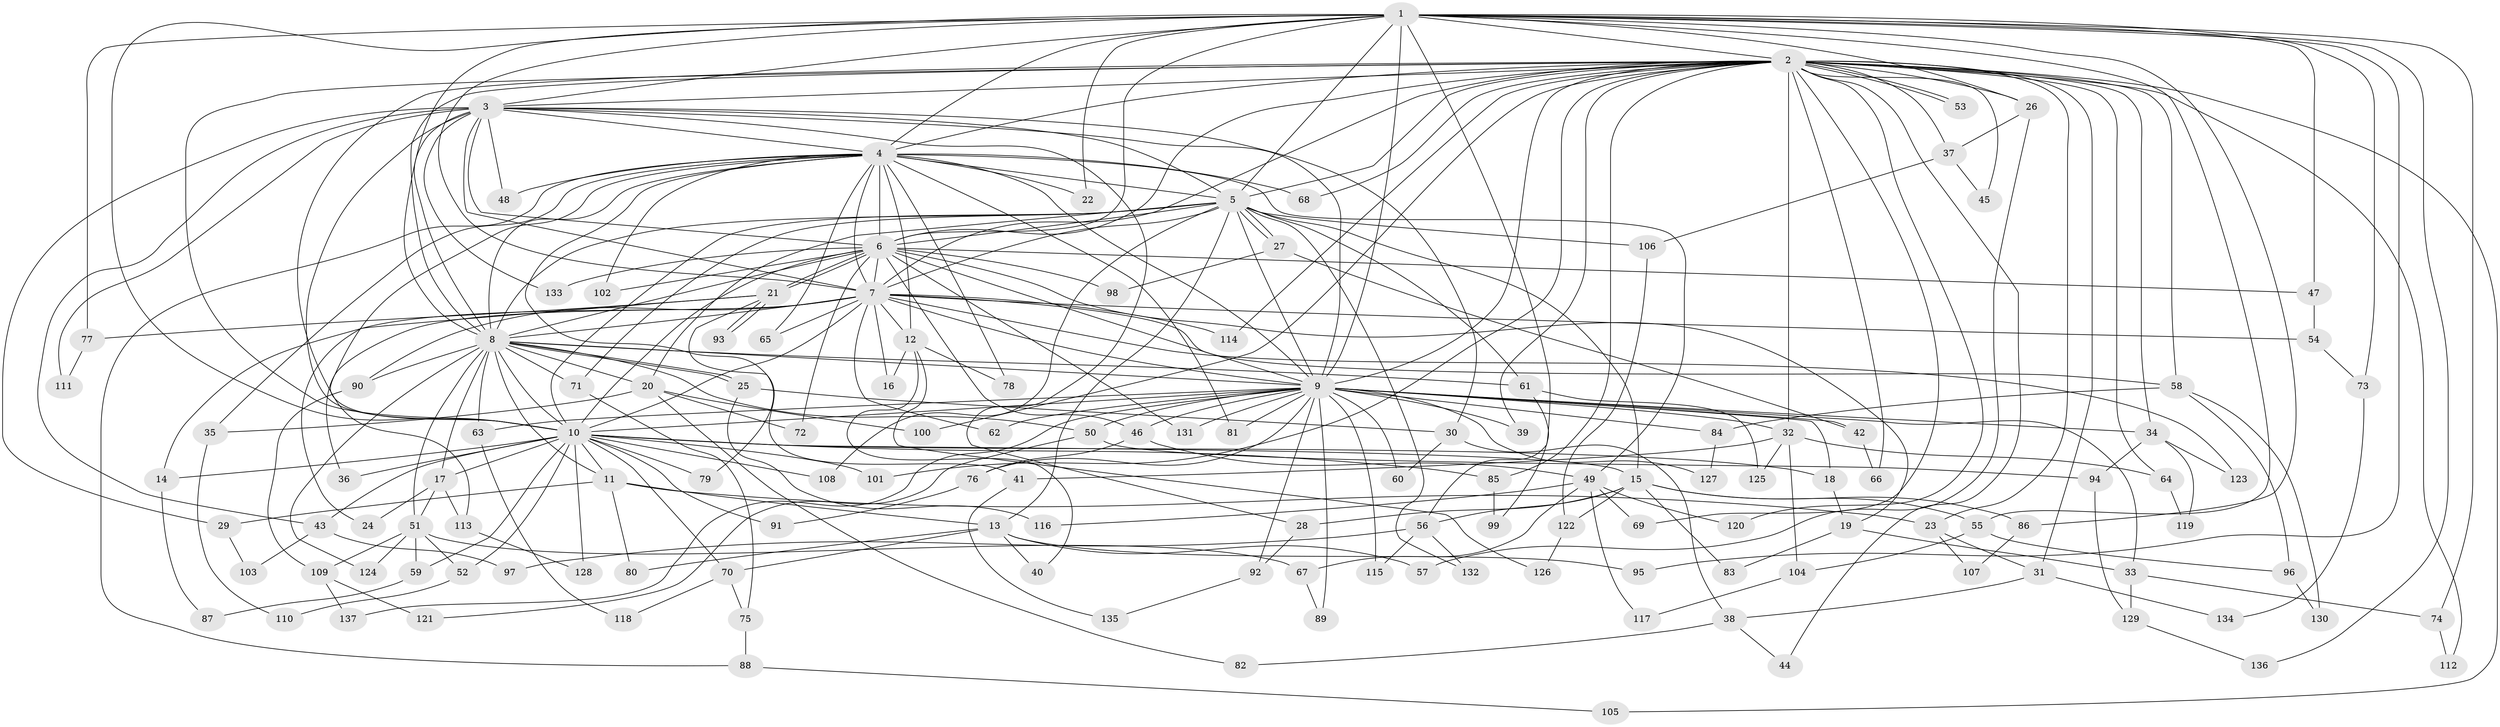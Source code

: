 // Generated by graph-tools (version 1.1) at 2025/44/03/09/25 04:44:43]
// undirected, 137 vertices, 299 edges
graph export_dot {
graph [start="1"]
  node [color=gray90,style=filled];
  1;
  2;
  3;
  4;
  5;
  6;
  7;
  8;
  9;
  10;
  11;
  12;
  13;
  14;
  15;
  16;
  17;
  18;
  19;
  20;
  21;
  22;
  23;
  24;
  25;
  26;
  27;
  28;
  29;
  30;
  31;
  32;
  33;
  34;
  35;
  36;
  37;
  38;
  39;
  40;
  41;
  42;
  43;
  44;
  45;
  46;
  47;
  48;
  49;
  50;
  51;
  52;
  53;
  54;
  55;
  56;
  57;
  58;
  59;
  60;
  61;
  62;
  63;
  64;
  65;
  66;
  67;
  68;
  69;
  70;
  71;
  72;
  73;
  74;
  75;
  76;
  77;
  78;
  79;
  80;
  81;
  82;
  83;
  84;
  85;
  86;
  87;
  88;
  89;
  90;
  91;
  92;
  93;
  94;
  95;
  96;
  97;
  98;
  99;
  100;
  101;
  102;
  103;
  104;
  105;
  106;
  107;
  108;
  109;
  110;
  111;
  112;
  113;
  114;
  115;
  116;
  117;
  118;
  119;
  120;
  121;
  122;
  123;
  124;
  125;
  126;
  127;
  128;
  129;
  130;
  131;
  132;
  133;
  134;
  135;
  136;
  137;
  1 -- 2;
  1 -- 3;
  1 -- 4;
  1 -- 5;
  1 -- 6;
  1 -- 7;
  1 -- 8;
  1 -- 9;
  1 -- 10;
  1 -- 22;
  1 -- 26;
  1 -- 47;
  1 -- 55;
  1 -- 56;
  1 -- 73;
  1 -- 74;
  1 -- 77;
  1 -- 86;
  1 -- 95;
  1 -- 136;
  2 -- 3;
  2 -- 4;
  2 -- 5;
  2 -- 6;
  2 -- 7;
  2 -- 8;
  2 -- 9;
  2 -- 10;
  2 -- 23;
  2 -- 26;
  2 -- 31;
  2 -- 32;
  2 -- 34;
  2 -- 37;
  2 -- 39;
  2 -- 44;
  2 -- 45;
  2 -- 53;
  2 -- 53;
  2 -- 58;
  2 -- 64;
  2 -- 66;
  2 -- 68;
  2 -- 69;
  2 -- 85;
  2 -- 100;
  2 -- 101;
  2 -- 105;
  2 -- 112;
  2 -- 113;
  2 -- 114;
  2 -- 120;
  3 -- 4;
  3 -- 5;
  3 -- 6;
  3 -- 7;
  3 -- 8;
  3 -- 9;
  3 -- 10;
  3 -- 28;
  3 -- 29;
  3 -- 30;
  3 -- 43;
  3 -- 48;
  3 -- 111;
  3 -- 133;
  4 -- 5;
  4 -- 6;
  4 -- 7;
  4 -- 8;
  4 -- 9;
  4 -- 10;
  4 -- 12;
  4 -- 22;
  4 -- 35;
  4 -- 41;
  4 -- 48;
  4 -- 49;
  4 -- 65;
  4 -- 68;
  4 -- 78;
  4 -- 81;
  4 -- 88;
  4 -- 102;
  5 -- 6;
  5 -- 7;
  5 -- 8;
  5 -- 9;
  5 -- 10;
  5 -- 13;
  5 -- 15;
  5 -- 20;
  5 -- 27;
  5 -- 27;
  5 -- 61;
  5 -- 71;
  5 -- 106;
  5 -- 108;
  5 -- 132;
  6 -- 7;
  6 -- 8;
  6 -- 9;
  6 -- 10;
  6 -- 19;
  6 -- 21;
  6 -- 21;
  6 -- 46;
  6 -- 47;
  6 -- 72;
  6 -- 98;
  6 -- 102;
  6 -- 131;
  6 -- 133;
  7 -- 8;
  7 -- 9;
  7 -- 10;
  7 -- 12;
  7 -- 14;
  7 -- 16;
  7 -- 36;
  7 -- 54;
  7 -- 58;
  7 -- 62;
  7 -- 65;
  7 -- 90;
  7 -- 114;
  7 -- 123;
  8 -- 9;
  8 -- 10;
  8 -- 11;
  8 -- 17;
  8 -- 20;
  8 -- 25;
  8 -- 25;
  8 -- 50;
  8 -- 51;
  8 -- 61;
  8 -- 63;
  8 -- 71;
  8 -- 90;
  8 -- 124;
  9 -- 10;
  9 -- 18;
  9 -- 32;
  9 -- 33;
  9 -- 34;
  9 -- 39;
  9 -- 42;
  9 -- 46;
  9 -- 50;
  9 -- 60;
  9 -- 62;
  9 -- 63;
  9 -- 76;
  9 -- 81;
  9 -- 84;
  9 -- 89;
  9 -- 92;
  9 -- 115;
  9 -- 127;
  9 -- 131;
  9 -- 137;
  10 -- 11;
  10 -- 14;
  10 -- 15;
  10 -- 17;
  10 -- 18;
  10 -- 36;
  10 -- 43;
  10 -- 52;
  10 -- 59;
  10 -- 70;
  10 -- 79;
  10 -- 85;
  10 -- 91;
  10 -- 101;
  10 -- 108;
  10 -- 128;
  11 -- 13;
  11 -- 23;
  11 -- 29;
  11 -- 80;
  12 -- 16;
  12 -- 40;
  12 -- 78;
  12 -- 126;
  13 -- 40;
  13 -- 57;
  13 -- 70;
  13 -- 80;
  13 -- 95;
  14 -- 87;
  15 -- 28;
  15 -- 55;
  15 -- 56;
  15 -- 83;
  15 -- 86;
  15 -- 122;
  17 -- 24;
  17 -- 51;
  17 -- 113;
  18 -- 19;
  19 -- 33;
  19 -- 83;
  20 -- 35;
  20 -- 72;
  20 -- 82;
  20 -- 100;
  21 -- 24;
  21 -- 77;
  21 -- 79;
  21 -- 93;
  21 -- 93;
  23 -- 31;
  23 -- 107;
  25 -- 30;
  25 -- 116;
  26 -- 37;
  26 -- 57;
  27 -- 42;
  27 -- 98;
  28 -- 92;
  29 -- 103;
  30 -- 38;
  30 -- 60;
  31 -- 38;
  31 -- 134;
  32 -- 41;
  32 -- 64;
  32 -- 104;
  32 -- 125;
  33 -- 74;
  33 -- 129;
  34 -- 94;
  34 -- 119;
  34 -- 123;
  35 -- 110;
  37 -- 45;
  37 -- 106;
  38 -- 44;
  38 -- 82;
  41 -- 135;
  42 -- 66;
  43 -- 97;
  43 -- 103;
  46 -- 49;
  46 -- 76;
  47 -- 54;
  49 -- 67;
  49 -- 69;
  49 -- 116;
  49 -- 117;
  49 -- 120;
  50 -- 94;
  50 -- 121;
  51 -- 52;
  51 -- 59;
  51 -- 67;
  51 -- 109;
  51 -- 124;
  52 -- 110;
  54 -- 73;
  55 -- 96;
  55 -- 104;
  56 -- 97;
  56 -- 115;
  56 -- 132;
  58 -- 84;
  58 -- 96;
  58 -- 130;
  59 -- 87;
  61 -- 99;
  61 -- 125;
  63 -- 118;
  64 -- 119;
  67 -- 89;
  70 -- 75;
  70 -- 118;
  71 -- 75;
  73 -- 134;
  74 -- 112;
  75 -- 88;
  76 -- 91;
  77 -- 111;
  84 -- 127;
  85 -- 99;
  86 -- 107;
  88 -- 105;
  90 -- 109;
  92 -- 135;
  94 -- 129;
  96 -- 130;
  104 -- 117;
  106 -- 122;
  109 -- 121;
  109 -- 137;
  113 -- 128;
  122 -- 126;
  129 -- 136;
}
